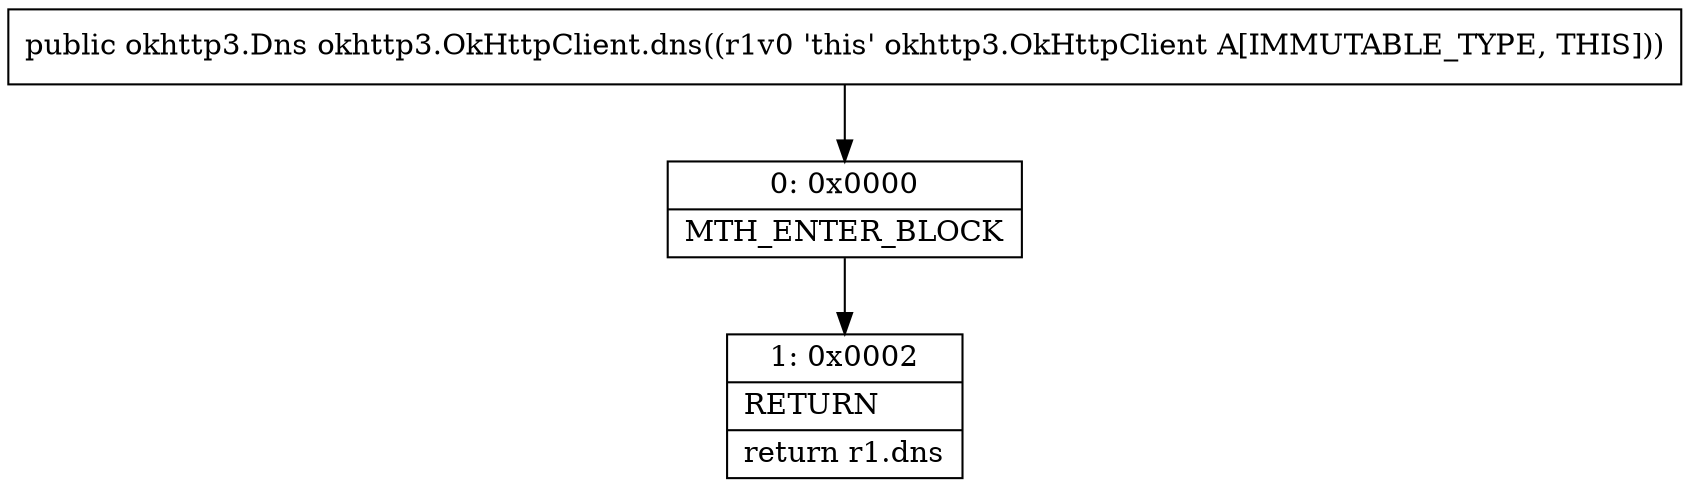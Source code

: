 digraph "CFG forokhttp3.OkHttpClient.dns()Lokhttp3\/Dns;" {
Node_0 [shape=record,label="{0\:\ 0x0000|MTH_ENTER_BLOCK\l}"];
Node_1 [shape=record,label="{1\:\ 0x0002|RETURN\l|return r1.dns\l}"];
MethodNode[shape=record,label="{public okhttp3.Dns okhttp3.OkHttpClient.dns((r1v0 'this' okhttp3.OkHttpClient A[IMMUTABLE_TYPE, THIS])) }"];
MethodNode -> Node_0;
Node_0 -> Node_1;
}

